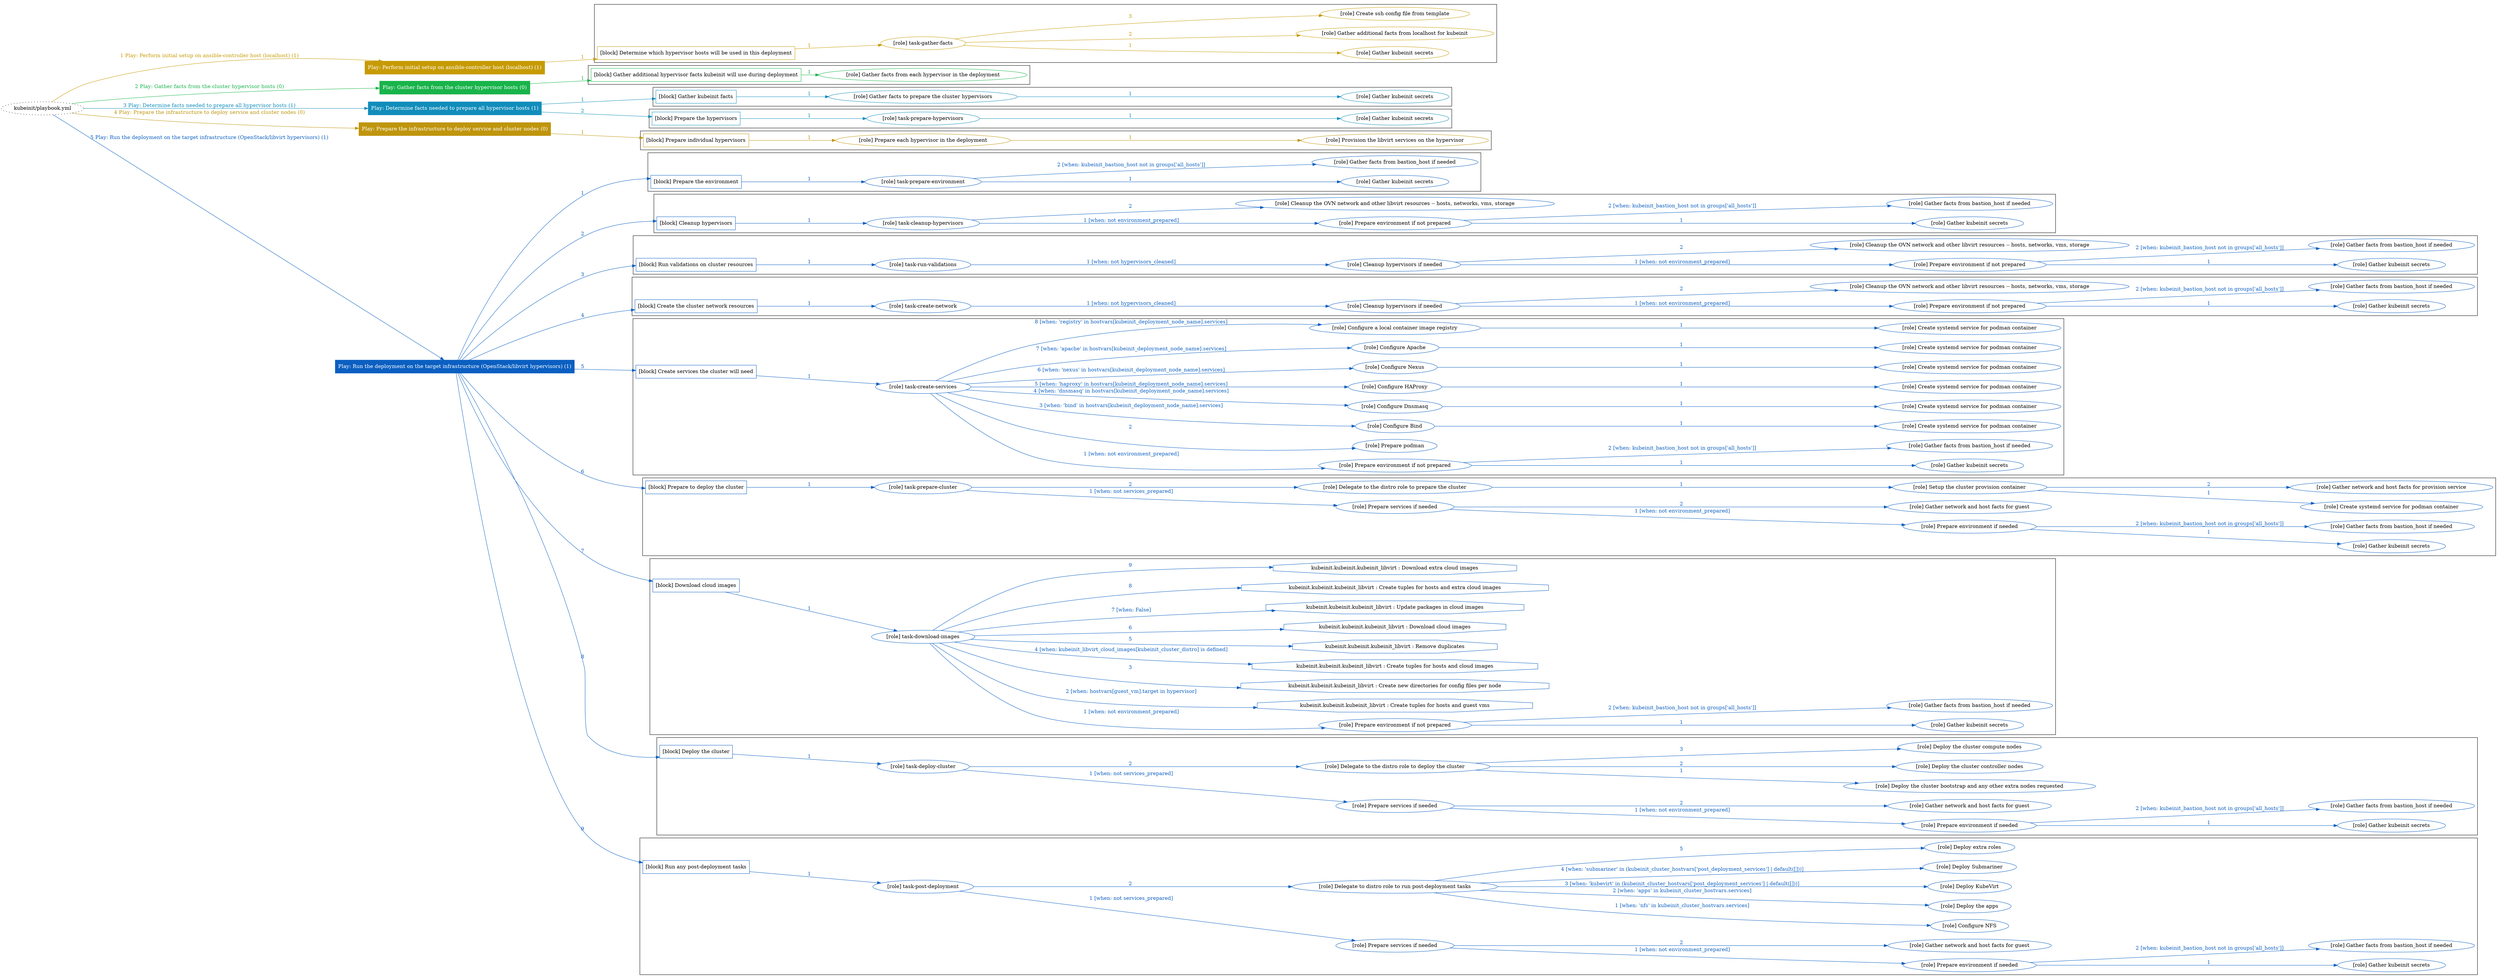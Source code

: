 digraph {
	graph [concentrate=true ordering=in rankdir=LR ratio=fill]
	edge [esep=5 sep=10]
	"kubeinit/playbook.yml" [URL="/home/runner/work/kubeinit/kubeinit/kubeinit/playbook.yml" id=playbook_58fd63b2 style=dotted]
	"kubeinit/playbook.yml" -> play_621ab7a5 [label="1 Play: Perform initial setup on ansible-controller host (localhost) (1)" color="#c79b05" fontcolor="#c79b05" id=edge_play_621ab7a5 labeltooltip="1 Play: Perform initial setup on ansible-controller host (localhost) (1)" tooltip="1 Play: Perform initial setup on ansible-controller host (localhost) (1)"]
	subgraph "Play: Perform initial setup on ansible-controller host (localhost) (1)" {
		play_621ab7a5 [label="Play: Perform initial setup on ansible-controller host (localhost) (1)" URL="/home/runner/work/kubeinit/kubeinit/kubeinit/playbook.yml" color="#c79b05" fontcolor="#ffffff" id=play_621ab7a5 shape=box style=filled tooltip=localhost]
		play_621ab7a5 -> block_b842061b [label=1 color="#c79b05" fontcolor="#c79b05" id=edge_block_b842061b labeltooltip=1 tooltip=1]
		subgraph cluster_block_b842061b {
			block_b842061b [label="[block] Determine which hypervisor hosts will be used in this deployment" URL="/home/runner/work/kubeinit/kubeinit/kubeinit/playbook.yml" color="#c79b05" id=block_b842061b labeltooltip="Determine which hypervisor hosts will be used in this deployment" shape=box tooltip="Determine which hypervisor hosts will be used in this deployment"]
			block_b842061b -> role_09855eb2 [label="1 " color="#c79b05" fontcolor="#c79b05" id=edge_role_09855eb2 labeltooltip="1 " tooltip="1 "]
			subgraph "task-gather-facts" {
				role_09855eb2 [label="[role] task-gather-facts" URL="/home/runner/work/kubeinit/kubeinit/kubeinit/playbook.yml" color="#c79b05" id=role_09855eb2 tooltip="task-gather-facts"]
				role_09855eb2 -> role_4888c843 [label="1 " color="#c79b05" fontcolor="#c79b05" id=edge_role_4888c843 labeltooltip="1 " tooltip="1 "]
				subgraph "Gather kubeinit secrets" {
					role_4888c843 [label="[role] Gather kubeinit secrets" URL="/home/runner/.ansible/collections/ansible_collections/kubeinit/kubeinit/roles/kubeinit_prepare/tasks/build_hypervisors_group.yml" color="#c79b05" id=role_4888c843 tooltip="Gather kubeinit secrets"]
				}
				role_09855eb2 -> role_a8d8115f [label="2 " color="#c79b05" fontcolor="#c79b05" id=edge_role_a8d8115f labeltooltip="2 " tooltip="2 "]
				subgraph "Gather additional facts from localhost for kubeinit" {
					role_a8d8115f [label="[role] Gather additional facts from localhost for kubeinit" URL="/home/runner/.ansible/collections/ansible_collections/kubeinit/kubeinit/roles/kubeinit_prepare/tasks/build_hypervisors_group.yml" color="#c79b05" id=role_a8d8115f tooltip="Gather additional facts from localhost for kubeinit"]
				}
				role_09855eb2 -> role_02af2875 [label="3 " color="#c79b05" fontcolor="#c79b05" id=edge_role_02af2875 labeltooltip="3 " tooltip="3 "]
				subgraph "Create ssh config file from template" {
					role_02af2875 [label="[role] Create ssh config file from template" URL="/home/runner/.ansible/collections/ansible_collections/kubeinit/kubeinit/roles/kubeinit_prepare/tasks/build_hypervisors_group.yml" color="#c79b05" id=role_02af2875 tooltip="Create ssh config file from template"]
				}
			}
		}
	}
	"kubeinit/playbook.yml" -> play_5e79ee73 [label="2 Play: Gather facts from the cluster hypervisor hosts (0)" color="#18b44a" fontcolor="#18b44a" id=edge_play_5e79ee73 labeltooltip="2 Play: Gather facts from the cluster hypervisor hosts (0)" tooltip="2 Play: Gather facts from the cluster hypervisor hosts (0)"]
	subgraph "Play: Gather facts from the cluster hypervisor hosts (0)" {
		play_5e79ee73 [label="Play: Gather facts from the cluster hypervisor hosts (0)" URL="/home/runner/work/kubeinit/kubeinit/kubeinit/playbook.yml" color="#18b44a" fontcolor="#ffffff" id=play_5e79ee73 shape=box style=filled tooltip="Play: Gather facts from the cluster hypervisor hosts (0)"]
		play_5e79ee73 -> block_92102580 [label=1 color="#18b44a" fontcolor="#18b44a" id=edge_block_92102580 labeltooltip=1 tooltip=1]
		subgraph cluster_block_92102580 {
			block_92102580 [label="[block] Gather additional hypervisor facts kubeinit will use during deployment" URL="/home/runner/work/kubeinit/kubeinit/kubeinit/playbook.yml" color="#18b44a" id=block_92102580 labeltooltip="Gather additional hypervisor facts kubeinit will use during deployment" shape=box tooltip="Gather additional hypervisor facts kubeinit will use during deployment"]
			block_92102580 -> role_6c990801 [label="1 " color="#18b44a" fontcolor="#18b44a" id=edge_role_6c990801 labeltooltip="1 " tooltip="1 "]
			subgraph "Gather facts from each hypervisor in the deployment" {
				role_6c990801 [label="[role] Gather facts from each hypervisor in the deployment" URL="/home/runner/work/kubeinit/kubeinit/kubeinit/playbook.yml" color="#18b44a" id=role_6c990801 tooltip="Gather facts from each hypervisor in the deployment"]
			}
		}
	}
	"kubeinit/playbook.yml" -> play_cfcd91fe [label="3 Play: Determine facts needed to prepare all hypervisor hosts (1)" color="#118dbb" fontcolor="#118dbb" id=edge_play_cfcd91fe labeltooltip="3 Play: Determine facts needed to prepare all hypervisor hosts (1)" tooltip="3 Play: Determine facts needed to prepare all hypervisor hosts (1)"]
	subgraph "Play: Determine facts needed to prepare all hypervisor hosts (1)" {
		play_cfcd91fe [label="Play: Determine facts needed to prepare all hypervisor hosts (1)" URL="/home/runner/work/kubeinit/kubeinit/kubeinit/playbook.yml" color="#118dbb" fontcolor="#ffffff" id=play_cfcd91fe shape=box style=filled tooltip=localhost]
		play_cfcd91fe -> block_fd24e597 [label=1 color="#118dbb" fontcolor="#118dbb" id=edge_block_fd24e597 labeltooltip=1 tooltip=1]
		subgraph cluster_block_fd24e597 {
			block_fd24e597 [label="[block] Gather kubeinit facts" URL="/home/runner/work/kubeinit/kubeinit/kubeinit/playbook.yml" color="#118dbb" id=block_fd24e597 labeltooltip="Gather kubeinit facts" shape=box tooltip="Gather kubeinit facts"]
			block_fd24e597 -> role_f29afee6 [label="1 " color="#118dbb" fontcolor="#118dbb" id=edge_role_f29afee6 labeltooltip="1 " tooltip="1 "]
			subgraph "Gather facts to prepare the cluster hypervisors" {
				role_f29afee6 [label="[role] Gather facts to prepare the cluster hypervisors" URL="/home/runner/work/kubeinit/kubeinit/kubeinit/playbook.yml" color="#118dbb" id=role_f29afee6 tooltip="Gather facts to prepare the cluster hypervisors"]
				role_f29afee6 -> role_7820cf9d [label="1 " color="#118dbb" fontcolor="#118dbb" id=edge_role_7820cf9d labeltooltip="1 " tooltip="1 "]
				subgraph "Gather kubeinit secrets" {
					role_7820cf9d [label="[role] Gather kubeinit secrets" URL="/home/runner/.ansible/collections/ansible_collections/kubeinit/kubeinit/roles/kubeinit_prepare/tasks/gather_kubeinit_facts.yml" color="#118dbb" id=role_7820cf9d tooltip="Gather kubeinit secrets"]
				}
			}
		}
		play_cfcd91fe -> block_b3fdd9fb [label=2 color="#118dbb" fontcolor="#118dbb" id=edge_block_b3fdd9fb labeltooltip=2 tooltip=2]
		subgraph cluster_block_b3fdd9fb {
			block_b3fdd9fb [label="[block] Prepare the hypervisors" URL="/home/runner/work/kubeinit/kubeinit/kubeinit/playbook.yml" color="#118dbb" id=block_b3fdd9fb labeltooltip="Prepare the hypervisors" shape=box tooltip="Prepare the hypervisors"]
			block_b3fdd9fb -> role_ce1dc0cd [label="1 " color="#118dbb" fontcolor="#118dbb" id=edge_role_ce1dc0cd labeltooltip="1 " tooltip="1 "]
			subgraph "task-prepare-hypervisors" {
				role_ce1dc0cd [label="[role] task-prepare-hypervisors" URL="/home/runner/work/kubeinit/kubeinit/kubeinit/playbook.yml" color="#118dbb" id=role_ce1dc0cd tooltip="task-prepare-hypervisors"]
				role_ce1dc0cd -> role_55a56ba1 [label="1 " color="#118dbb" fontcolor="#118dbb" id=edge_role_55a56ba1 labeltooltip="1 " tooltip="1 "]
				subgraph "Gather kubeinit secrets" {
					role_55a56ba1 [label="[role] Gather kubeinit secrets" URL="/home/runner/.ansible/collections/ansible_collections/kubeinit/kubeinit/roles/kubeinit_prepare/tasks/gather_kubeinit_facts.yml" color="#118dbb" id=role_55a56ba1 tooltip="Gather kubeinit secrets"]
				}
			}
		}
	}
	"kubeinit/playbook.yml" -> play_aaf82c3f [label="4 Play: Prepare the infrastructure to deploy service and cluster nodes (0)" color="#bf950d" fontcolor="#bf950d" id=edge_play_aaf82c3f labeltooltip="4 Play: Prepare the infrastructure to deploy service and cluster nodes (0)" tooltip="4 Play: Prepare the infrastructure to deploy service and cluster nodes (0)"]
	subgraph "Play: Prepare the infrastructure to deploy service and cluster nodes (0)" {
		play_aaf82c3f [label="Play: Prepare the infrastructure to deploy service and cluster nodes (0)" URL="/home/runner/work/kubeinit/kubeinit/kubeinit/playbook.yml" color="#bf950d" fontcolor="#ffffff" id=play_aaf82c3f shape=box style=filled tooltip="Play: Prepare the infrastructure to deploy service and cluster nodes (0)"]
		play_aaf82c3f -> block_456c1c9e [label=1 color="#bf950d" fontcolor="#bf950d" id=edge_block_456c1c9e labeltooltip=1 tooltip=1]
		subgraph cluster_block_456c1c9e {
			block_456c1c9e [label="[block] Prepare individual hypervisors" URL="/home/runner/work/kubeinit/kubeinit/kubeinit/playbook.yml" color="#bf950d" id=block_456c1c9e labeltooltip="Prepare individual hypervisors" shape=box tooltip="Prepare individual hypervisors"]
			block_456c1c9e -> role_3d666ec1 [label="1 " color="#bf950d" fontcolor="#bf950d" id=edge_role_3d666ec1 labeltooltip="1 " tooltip="1 "]
			subgraph "Prepare each hypervisor in the deployment" {
				role_3d666ec1 [label="[role] Prepare each hypervisor in the deployment" URL="/home/runner/work/kubeinit/kubeinit/kubeinit/playbook.yml" color="#bf950d" id=role_3d666ec1 tooltip="Prepare each hypervisor in the deployment"]
				role_3d666ec1 -> role_98d78076 [label="1 " color="#bf950d" fontcolor="#bf950d" id=edge_role_98d78076 labeltooltip="1 " tooltip="1 "]
				subgraph "Provision the libvirt services on the hypervisor" {
					role_98d78076 [label="[role] Provision the libvirt services on the hypervisor" URL="/home/runner/.ansible/collections/ansible_collections/kubeinit/kubeinit/roles/kubeinit_prepare/tasks/prepare_hypervisor.yml" color="#bf950d" id=role_98d78076 tooltip="Provision the libvirt services on the hypervisor"]
				}
			}
		}
	}
	"kubeinit/playbook.yml" -> play_00d7500b [label="5 Play: Run the deployment on the target infrastructure (OpenStack/libvirt hypervisors) (1)" color="#0b5fc1" fontcolor="#0b5fc1" id=edge_play_00d7500b labeltooltip="5 Play: Run the deployment on the target infrastructure (OpenStack/libvirt hypervisors) (1)" tooltip="5 Play: Run the deployment on the target infrastructure (OpenStack/libvirt hypervisors) (1)"]
	subgraph "Play: Run the deployment on the target infrastructure (OpenStack/libvirt hypervisors) (1)" {
		play_00d7500b [label="Play: Run the deployment on the target infrastructure (OpenStack/libvirt hypervisors) (1)" URL="/home/runner/work/kubeinit/kubeinit/kubeinit/playbook.yml" color="#0b5fc1" fontcolor="#ffffff" id=play_00d7500b shape=box style=filled tooltip=localhost]
		play_00d7500b -> block_5387e964 [label=1 color="#0b5fc1" fontcolor="#0b5fc1" id=edge_block_5387e964 labeltooltip=1 tooltip=1]
		subgraph cluster_block_5387e964 {
			block_5387e964 [label="[block] Prepare the environment" URL="/home/runner/work/kubeinit/kubeinit/kubeinit/playbook.yml" color="#0b5fc1" id=block_5387e964 labeltooltip="Prepare the environment" shape=box tooltip="Prepare the environment"]
			block_5387e964 -> role_ce1f2958 [label="1 " color="#0b5fc1" fontcolor="#0b5fc1" id=edge_role_ce1f2958 labeltooltip="1 " tooltip="1 "]
			subgraph "task-prepare-environment" {
				role_ce1f2958 [label="[role] task-prepare-environment" URL="/home/runner/work/kubeinit/kubeinit/kubeinit/playbook.yml" color="#0b5fc1" id=role_ce1f2958 tooltip="task-prepare-environment"]
				role_ce1f2958 -> role_7d6003b4 [label="1 " color="#0b5fc1" fontcolor="#0b5fc1" id=edge_role_7d6003b4 labeltooltip="1 " tooltip="1 "]
				subgraph "Gather kubeinit secrets" {
					role_7d6003b4 [label="[role] Gather kubeinit secrets" URL="/home/runner/.ansible/collections/ansible_collections/kubeinit/kubeinit/roles/kubeinit_prepare/tasks/gather_kubeinit_facts.yml" color="#0b5fc1" id=role_7d6003b4 tooltip="Gather kubeinit secrets"]
				}
				role_ce1f2958 -> role_73c0700a [label="2 [when: kubeinit_bastion_host not in groups['all_hosts']]" color="#0b5fc1" fontcolor="#0b5fc1" id=edge_role_73c0700a labeltooltip="2 [when: kubeinit_bastion_host not in groups['all_hosts']]" tooltip="2 [when: kubeinit_bastion_host not in groups['all_hosts']]"]
				subgraph "Gather facts from bastion_host if needed" {
					role_73c0700a [label="[role] Gather facts from bastion_host if needed" URL="/home/runner/.ansible/collections/ansible_collections/kubeinit/kubeinit/roles/kubeinit_prepare/tasks/main.yml" color="#0b5fc1" id=role_73c0700a tooltip="Gather facts from bastion_host if needed"]
				}
			}
		}
		play_00d7500b -> block_3adebd76 [label=2 color="#0b5fc1" fontcolor="#0b5fc1" id=edge_block_3adebd76 labeltooltip=2 tooltip=2]
		subgraph cluster_block_3adebd76 {
			block_3adebd76 [label="[block] Cleanup hypervisors" URL="/home/runner/work/kubeinit/kubeinit/kubeinit/playbook.yml" color="#0b5fc1" id=block_3adebd76 labeltooltip="Cleanup hypervisors" shape=box tooltip="Cleanup hypervisors"]
			block_3adebd76 -> role_9b33be0a [label="1 " color="#0b5fc1" fontcolor="#0b5fc1" id=edge_role_9b33be0a labeltooltip="1 " tooltip="1 "]
			subgraph "task-cleanup-hypervisors" {
				role_9b33be0a [label="[role] task-cleanup-hypervisors" URL="/home/runner/work/kubeinit/kubeinit/kubeinit/playbook.yml" color="#0b5fc1" id=role_9b33be0a tooltip="task-cleanup-hypervisors"]
				role_9b33be0a -> role_3c5fc301 [label="1 [when: not environment_prepared]" color="#0b5fc1" fontcolor="#0b5fc1" id=edge_role_3c5fc301 labeltooltip="1 [when: not environment_prepared]" tooltip="1 [when: not environment_prepared]"]
				subgraph "Prepare environment if not prepared" {
					role_3c5fc301 [label="[role] Prepare environment if not prepared" URL="/home/runner/.ansible/collections/ansible_collections/kubeinit/kubeinit/roles/kubeinit_libvirt/tasks/cleanup_hypervisors.yml" color="#0b5fc1" id=role_3c5fc301 tooltip="Prepare environment if not prepared"]
					role_3c5fc301 -> role_42ae0ea5 [label="1 " color="#0b5fc1" fontcolor="#0b5fc1" id=edge_role_42ae0ea5 labeltooltip="1 " tooltip="1 "]
					subgraph "Gather kubeinit secrets" {
						role_42ae0ea5 [label="[role] Gather kubeinit secrets" URL="/home/runner/.ansible/collections/ansible_collections/kubeinit/kubeinit/roles/kubeinit_prepare/tasks/gather_kubeinit_facts.yml" color="#0b5fc1" id=role_42ae0ea5 tooltip="Gather kubeinit secrets"]
					}
					role_3c5fc301 -> role_0b91d1b2 [label="2 [when: kubeinit_bastion_host not in groups['all_hosts']]" color="#0b5fc1" fontcolor="#0b5fc1" id=edge_role_0b91d1b2 labeltooltip="2 [when: kubeinit_bastion_host not in groups['all_hosts']]" tooltip="2 [when: kubeinit_bastion_host not in groups['all_hosts']]"]
					subgraph "Gather facts from bastion_host if needed" {
						role_0b91d1b2 [label="[role] Gather facts from bastion_host if needed" URL="/home/runner/.ansible/collections/ansible_collections/kubeinit/kubeinit/roles/kubeinit_prepare/tasks/main.yml" color="#0b5fc1" id=role_0b91d1b2 tooltip="Gather facts from bastion_host if needed"]
					}
				}
				role_9b33be0a -> role_905a8637 [label="2 " color="#0b5fc1" fontcolor="#0b5fc1" id=edge_role_905a8637 labeltooltip="2 " tooltip="2 "]
				subgraph "Cleanup the OVN network and other libvirt resources -- hosts, networks, vms, storage" {
					role_905a8637 [label="[role] Cleanup the OVN network and other libvirt resources -- hosts, networks, vms, storage" URL="/home/runner/.ansible/collections/ansible_collections/kubeinit/kubeinit/roles/kubeinit_libvirt/tasks/cleanup_hypervisors.yml" color="#0b5fc1" id=role_905a8637 tooltip="Cleanup the OVN network and other libvirt resources -- hosts, networks, vms, storage"]
				}
			}
		}
		play_00d7500b -> block_b135e16f [label=3 color="#0b5fc1" fontcolor="#0b5fc1" id=edge_block_b135e16f labeltooltip=3 tooltip=3]
		subgraph cluster_block_b135e16f {
			block_b135e16f [label="[block] Run validations on cluster resources" URL="/home/runner/work/kubeinit/kubeinit/kubeinit/playbook.yml" color="#0b5fc1" id=block_b135e16f labeltooltip="Run validations on cluster resources" shape=box tooltip="Run validations on cluster resources"]
			block_b135e16f -> role_6f6de21f [label="1 " color="#0b5fc1" fontcolor="#0b5fc1" id=edge_role_6f6de21f labeltooltip="1 " tooltip="1 "]
			subgraph "task-run-validations" {
				role_6f6de21f [label="[role] task-run-validations" URL="/home/runner/work/kubeinit/kubeinit/kubeinit/playbook.yml" color="#0b5fc1" id=role_6f6de21f tooltip="task-run-validations"]
				role_6f6de21f -> role_419ae947 [label="1 [when: not hypervisors_cleaned]" color="#0b5fc1" fontcolor="#0b5fc1" id=edge_role_419ae947 labeltooltip="1 [when: not hypervisors_cleaned]" tooltip="1 [when: not hypervisors_cleaned]"]
				subgraph "Cleanup hypervisors if needed" {
					role_419ae947 [label="[role] Cleanup hypervisors if needed" URL="/home/runner/.ansible/collections/ansible_collections/kubeinit/kubeinit/roles/kubeinit_validations/tasks/main.yml" color="#0b5fc1" id=role_419ae947 tooltip="Cleanup hypervisors if needed"]
					role_419ae947 -> role_d0644536 [label="1 [when: not environment_prepared]" color="#0b5fc1" fontcolor="#0b5fc1" id=edge_role_d0644536 labeltooltip="1 [when: not environment_prepared]" tooltip="1 [when: not environment_prepared]"]
					subgraph "Prepare environment if not prepared" {
						role_d0644536 [label="[role] Prepare environment if not prepared" URL="/home/runner/.ansible/collections/ansible_collections/kubeinit/kubeinit/roles/kubeinit_libvirt/tasks/cleanup_hypervisors.yml" color="#0b5fc1" id=role_d0644536 tooltip="Prepare environment if not prepared"]
						role_d0644536 -> role_033141c5 [label="1 " color="#0b5fc1" fontcolor="#0b5fc1" id=edge_role_033141c5 labeltooltip="1 " tooltip="1 "]
						subgraph "Gather kubeinit secrets" {
							role_033141c5 [label="[role] Gather kubeinit secrets" URL="/home/runner/.ansible/collections/ansible_collections/kubeinit/kubeinit/roles/kubeinit_prepare/tasks/gather_kubeinit_facts.yml" color="#0b5fc1" id=role_033141c5 tooltip="Gather kubeinit secrets"]
						}
						role_d0644536 -> role_26749bf9 [label="2 [when: kubeinit_bastion_host not in groups['all_hosts']]" color="#0b5fc1" fontcolor="#0b5fc1" id=edge_role_26749bf9 labeltooltip="2 [when: kubeinit_bastion_host not in groups['all_hosts']]" tooltip="2 [when: kubeinit_bastion_host not in groups['all_hosts']]"]
						subgraph "Gather facts from bastion_host if needed" {
							role_26749bf9 [label="[role] Gather facts from bastion_host if needed" URL="/home/runner/.ansible/collections/ansible_collections/kubeinit/kubeinit/roles/kubeinit_prepare/tasks/main.yml" color="#0b5fc1" id=role_26749bf9 tooltip="Gather facts from bastion_host if needed"]
						}
					}
					role_419ae947 -> role_79fea801 [label="2 " color="#0b5fc1" fontcolor="#0b5fc1" id=edge_role_79fea801 labeltooltip="2 " tooltip="2 "]
					subgraph "Cleanup the OVN network and other libvirt resources -- hosts, networks, vms, storage" {
						role_79fea801 [label="[role] Cleanup the OVN network and other libvirt resources -- hosts, networks, vms, storage" URL="/home/runner/.ansible/collections/ansible_collections/kubeinit/kubeinit/roles/kubeinit_libvirt/tasks/cleanup_hypervisors.yml" color="#0b5fc1" id=role_79fea801 tooltip="Cleanup the OVN network and other libvirt resources -- hosts, networks, vms, storage"]
					}
				}
			}
		}
		play_00d7500b -> block_30dbbeef [label=4 color="#0b5fc1" fontcolor="#0b5fc1" id=edge_block_30dbbeef labeltooltip=4 tooltip=4]
		subgraph cluster_block_30dbbeef {
			block_30dbbeef [label="[block] Create the cluster network resources" URL="/home/runner/work/kubeinit/kubeinit/kubeinit/playbook.yml" color="#0b5fc1" id=block_30dbbeef labeltooltip="Create the cluster network resources" shape=box tooltip="Create the cluster network resources"]
			block_30dbbeef -> role_31f18450 [label="1 " color="#0b5fc1" fontcolor="#0b5fc1" id=edge_role_31f18450 labeltooltip="1 " tooltip="1 "]
			subgraph "task-create-network" {
				role_31f18450 [label="[role] task-create-network" URL="/home/runner/work/kubeinit/kubeinit/kubeinit/playbook.yml" color="#0b5fc1" id=role_31f18450 tooltip="task-create-network"]
				role_31f18450 -> role_fb487a66 [label="1 [when: not hypervisors_cleaned]" color="#0b5fc1" fontcolor="#0b5fc1" id=edge_role_fb487a66 labeltooltip="1 [when: not hypervisors_cleaned]" tooltip="1 [when: not hypervisors_cleaned]"]
				subgraph "Cleanup hypervisors if needed" {
					role_fb487a66 [label="[role] Cleanup hypervisors if needed" URL="/home/runner/.ansible/collections/ansible_collections/kubeinit/kubeinit/roles/kubeinit_libvirt/tasks/create_network.yml" color="#0b5fc1" id=role_fb487a66 tooltip="Cleanup hypervisors if needed"]
					role_fb487a66 -> role_b0031765 [label="1 [when: not environment_prepared]" color="#0b5fc1" fontcolor="#0b5fc1" id=edge_role_b0031765 labeltooltip="1 [when: not environment_prepared]" tooltip="1 [when: not environment_prepared]"]
					subgraph "Prepare environment if not prepared" {
						role_b0031765 [label="[role] Prepare environment if not prepared" URL="/home/runner/.ansible/collections/ansible_collections/kubeinit/kubeinit/roles/kubeinit_libvirt/tasks/cleanup_hypervisors.yml" color="#0b5fc1" id=role_b0031765 tooltip="Prepare environment if not prepared"]
						role_b0031765 -> role_24596401 [label="1 " color="#0b5fc1" fontcolor="#0b5fc1" id=edge_role_24596401 labeltooltip="1 " tooltip="1 "]
						subgraph "Gather kubeinit secrets" {
							role_24596401 [label="[role] Gather kubeinit secrets" URL="/home/runner/.ansible/collections/ansible_collections/kubeinit/kubeinit/roles/kubeinit_prepare/tasks/gather_kubeinit_facts.yml" color="#0b5fc1" id=role_24596401 tooltip="Gather kubeinit secrets"]
						}
						role_b0031765 -> role_e6f70e2c [label="2 [when: kubeinit_bastion_host not in groups['all_hosts']]" color="#0b5fc1" fontcolor="#0b5fc1" id=edge_role_e6f70e2c labeltooltip="2 [when: kubeinit_bastion_host not in groups['all_hosts']]" tooltip="2 [when: kubeinit_bastion_host not in groups['all_hosts']]"]
						subgraph "Gather facts from bastion_host if needed" {
							role_e6f70e2c [label="[role] Gather facts from bastion_host if needed" URL="/home/runner/.ansible/collections/ansible_collections/kubeinit/kubeinit/roles/kubeinit_prepare/tasks/main.yml" color="#0b5fc1" id=role_e6f70e2c tooltip="Gather facts from bastion_host if needed"]
						}
					}
					role_fb487a66 -> role_f90ce97d [label="2 " color="#0b5fc1" fontcolor="#0b5fc1" id=edge_role_f90ce97d labeltooltip="2 " tooltip="2 "]
					subgraph "Cleanup the OVN network and other libvirt resources -- hosts, networks, vms, storage" {
						role_f90ce97d [label="[role] Cleanup the OVN network and other libvirt resources -- hosts, networks, vms, storage" URL="/home/runner/.ansible/collections/ansible_collections/kubeinit/kubeinit/roles/kubeinit_libvirt/tasks/cleanup_hypervisors.yml" color="#0b5fc1" id=role_f90ce97d tooltip="Cleanup the OVN network and other libvirt resources -- hosts, networks, vms, storage"]
					}
				}
			}
		}
		play_00d7500b -> block_f3e78188 [label=5 color="#0b5fc1" fontcolor="#0b5fc1" id=edge_block_f3e78188 labeltooltip=5 tooltip=5]
		subgraph cluster_block_f3e78188 {
			block_f3e78188 [label="[block] Create services the cluster will need" URL="/home/runner/work/kubeinit/kubeinit/kubeinit/playbook.yml" color="#0b5fc1" id=block_f3e78188 labeltooltip="Create services the cluster will need" shape=box tooltip="Create services the cluster will need"]
			block_f3e78188 -> role_0ad7b28f [label="1 " color="#0b5fc1" fontcolor="#0b5fc1" id=edge_role_0ad7b28f labeltooltip="1 " tooltip="1 "]
			subgraph "task-create-services" {
				role_0ad7b28f [label="[role] task-create-services" URL="/home/runner/work/kubeinit/kubeinit/kubeinit/playbook.yml" color="#0b5fc1" id=role_0ad7b28f tooltip="task-create-services"]
				role_0ad7b28f -> role_391226bb [label="1 [when: not environment_prepared]" color="#0b5fc1" fontcolor="#0b5fc1" id=edge_role_391226bb labeltooltip="1 [when: not environment_prepared]" tooltip="1 [when: not environment_prepared]"]
				subgraph "Prepare environment if not prepared" {
					role_391226bb [label="[role] Prepare environment if not prepared" URL="/home/runner/.ansible/collections/ansible_collections/kubeinit/kubeinit/roles/kubeinit_services/tasks/main.yml" color="#0b5fc1" id=role_391226bb tooltip="Prepare environment if not prepared"]
					role_391226bb -> role_f88cb421 [label="1 " color="#0b5fc1" fontcolor="#0b5fc1" id=edge_role_f88cb421 labeltooltip="1 " tooltip="1 "]
					subgraph "Gather kubeinit secrets" {
						role_f88cb421 [label="[role] Gather kubeinit secrets" URL="/home/runner/.ansible/collections/ansible_collections/kubeinit/kubeinit/roles/kubeinit_prepare/tasks/gather_kubeinit_facts.yml" color="#0b5fc1" id=role_f88cb421 tooltip="Gather kubeinit secrets"]
					}
					role_391226bb -> role_1e20c14e [label="2 [when: kubeinit_bastion_host not in groups['all_hosts']]" color="#0b5fc1" fontcolor="#0b5fc1" id=edge_role_1e20c14e labeltooltip="2 [when: kubeinit_bastion_host not in groups['all_hosts']]" tooltip="2 [when: kubeinit_bastion_host not in groups['all_hosts']]"]
					subgraph "Gather facts from bastion_host if needed" {
						role_1e20c14e [label="[role] Gather facts from bastion_host if needed" URL="/home/runner/.ansible/collections/ansible_collections/kubeinit/kubeinit/roles/kubeinit_prepare/tasks/main.yml" color="#0b5fc1" id=role_1e20c14e tooltip="Gather facts from bastion_host if needed"]
					}
				}
				role_0ad7b28f -> role_899fc90c [label="2 " color="#0b5fc1" fontcolor="#0b5fc1" id=edge_role_899fc90c labeltooltip="2 " tooltip="2 "]
				subgraph "Prepare podman" {
					role_899fc90c [label="[role] Prepare podman" URL="/home/runner/.ansible/collections/ansible_collections/kubeinit/kubeinit/roles/kubeinit_services/tasks/00_create_service_pod.yml" color="#0b5fc1" id=role_899fc90c tooltip="Prepare podman"]
				}
				role_0ad7b28f -> role_b1fa174a [label="3 [when: 'bind' in hostvars[kubeinit_deployment_node_name].services]" color="#0b5fc1" fontcolor="#0b5fc1" id=edge_role_b1fa174a labeltooltip="3 [when: 'bind' in hostvars[kubeinit_deployment_node_name].services]" tooltip="3 [when: 'bind' in hostvars[kubeinit_deployment_node_name].services]"]
				subgraph "Configure Bind" {
					role_b1fa174a [label="[role] Configure Bind" URL="/home/runner/.ansible/collections/ansible_collections/kubeinit/kubeinit/roles/kubeinit_services/tasks/start_services_containers.yml" color="#0b5fc1" id=role_b1fa174a tooltip="Configure Bind"]
					role_b1fa174a -> role_f3ae9878 [label="1 " color="#0b5fc1" fontcolor="#0b5fc1" id=edge_role_f3ae9878 labeltooltip="1 " tooltip="1 "]
					subgraph "Create systemd service for podman container" {
						role_f3ae9878 [label="[role] Create systemd service for podman container" URL="/home/runner/.ansible/collections/ansible_collections/kubeinit/kubeinit/roles/kubeinit_bind/tasks/main.yml" color="#0b5fc1" id=role_f3ae9878 tooltip="Create systemd service for podman container"]
					}
				}
				role_0ad7b28f -> role_d27593ce [label="4 [when: 'dnsmasq' in hostvars[kubeinit_deployment_node_name].services]" color="#0b5fc1" fontcolor="#0b5fc1" id=edge_role_d27593ce labeltooltip="4 [when: 'dnsmasq' in hostvars[kubeinit_deployment_node_name].services]" tooltip="4 [when: 'dnsmasq' in hostvars[kubeinit_deployment_node_name].services]"]
				subgraph "Configure Dnsmasq" {
					role_d27593ce [label="[role] Configure Dnsmasq" URL="/home/runner/.ansible/collections/ansible_collections/kubeinit/kubeinit/roles/kubeinit_services/tasks/start_services_containers.yml" color="#0b5fc1" id=role_d27593ce tooltip="Configure Dnsmasq"]
					role_d27593ce -> role_4fd3aa10 [label="1 " color="#0b5fc1" fontcolor="#0b5fc1" id=edge_role_4fd3aa10 labeltooltip="1 " tooltip="1 "]
					subgraph "Create systemd service for podman container" {
						role_4fd3aa10 [label="[role] Create systemd service for podman container" URL="/home/runner/.ansible/collections/ansible_collections/kubeinit/kubeinit/roles/kubeinit_dnsmasq/tasks/main.yml" color="#0b5fc1" id=role_4fd3aa10 tooltip="Create systemd service for podman container"]
					}
				}
				role_0ad7b28f -> role_eb9618e4 [label="5 [when: 'haproxy' in hostvars[kubeinit_deployment_node_name].services]" color="#0b5fc1" fontcolor="#0b5fc1" id=edge_role_eb9618e4 labeltooltip="5 [when: 'haproxy' in hostvars[kubeinit_deployment_node_name].services]" tooltip="5 [when: 'haproxy' in hostvars[kubeinit_deployment_node_name].services]"]
				subgraph "Configure HAProxy" {
					role_eb9618e4 [label="[role] Configure HAProxy" URL="/home/runner/.ansible/collections/ansible_collections/kubeinit/kubeinit/roles/kubeinit_services/tasks/start_services_containers.yml" color="#0b5fc1" id=role_eb9618e4 tooltip="Configure HAProxy"]
					role_eb9618e4 -> role_f79ed1b9 [label="1 " color="#0b5fc1" fontcolor="#0b5fc1" id=edge_role_f79ed1b9 labeltooltip="1 " tooltip="1 "]
					subgraph "Create systemd service for podman container" {
						role_f79ed1b9 [label="[role] Create systemd service for podman container" URL="/home/runner/.ansible/collections/ansible_collections/kubeinit/kubeinit/roles/kubeinit_haproxy/tasks/main.yml" color="#0b5fc1" id=role_f79ed1b9 tooltip="Create systemd service for podman container"]
					}
				}
				role_0ad7b28f -> role_3c6f70ff [label="6 [when: 'nexus' in hostvars[kubeinit_deployment_node_name].services]" color="#0b5fc1" fontcolor="#0b5fc1" id=edge_role_3c6f70ff labeltooltip="6 [when: 'nexus' in hostvars[kubeinit_deployment_node_name].services]" tooltip="6 [when: 'nexus' in hostvars[kubeinit_deployment_node_name].services]"]
				subgraph "Configure Nexus" {
					role_3c6f70ff [label="[role] Configure Nexus" URL="/home/runner/.ansible/collections/ansible_collections/kubeinit/kubeinit/roles/kubeinit_services/tasks/start_services_containers.yml" color="#0b5fc1" id=role_3c6f70ff tooltip="Configure Nexus"]
					role_3c6f70ff -> role_d4c557f7 [label="1 " color="#0b5fc1" fontcolor="#0b5fc1" id=edge_role_d4c557f7 labeltooltip="1 " tooltip="1 "]
					subgraph "Create systemd service for podman container" {
						role_d4c557f7 [label="[role] Create systemd service for podman container" URL="/home/runner/.ansible/collections/ansible_collections/kubeinit/kubeinit/roles/kubeinit_nexus/tasks/main.yml" color="#0b5fc1" id=role_d4c557f7 tooltip="Create systemd service for podman container"]
					}
				}
				role_0ad7b28f -> role_cbcf1517 [label="7 [when: 'apache' in hostvars[kubeinit_deployment_node_name].services]" color="#0b5fc1" fontcolor="#0b5fc1" id=edge_role_cbcf1517 labeltooltip="7 [when: 'apache' in hostvars[kubeinit_deployment_node_name].services]" tooltip="7 [when: 'apache' in hostvars[kubeinit_deployment_node_name].services]"]
				subgraph "Configure Apache" {
					role_cbcf1517 [label="[role] Configure Apache" URL="/home/runner/.ansible/collections/ansible_collections/kubeinit/kubeinit/roles/kubeinit_services/tasks/start_services_containers.yml" color="#0b5fc1" id=role_cbcf1517 tooltip="Configure Apache"]
					role_cbcf1517 -> role_2765e38b [label="1 " color="#0b5fc1" fontcolor="#0b5fc1" id=edge_role_2765e38b labeltooltip="1 " tooltip="1 "]
					subgraph "Create systemd service for podman container" {
						role_2765e38b [label="[role] Create systemd service for podman container" URL="/home/runner/.ansible/collections/ansible_collections/kubeinit/kubeinit/roles/kubeinit_apache/tasks/main.yml" color="#0b5fc1" id=role_2765e38b tooltip="Create systemd service for podman container"]
					}
				}
				role_0ad7b28f -> role_e54b6d52 [label="8 [when: 'registry' in hostvars[kubeinit_deployment_node_name].services]" color="#0b5fc1" fontcolor="#0b5fc1" id=edge_role_e54b6d52 labeltooltip="8 [when: 'registry' in hostvars[kubeinit_deployment_node_name].services]" tooltip="8 [when: 'registry' in hostvars[kubeinit_deployment_node_name].services]"]
				subgraph "Configure a local container image registry" {
					role_e54b6d52 [label="[role] Configure a local container image registry" URL="/home/runner/.ansible/collections/ansible_collections/kubeinit/kubeinit/roles/kubeinit_services/tasks/start_services_containers.yml" color="#0b5fc1" id=role_e54b6d52 tooltip="Configure a local container image registry"]
					role_e54b6d52 -> role_84cb2262 [label="1 " color="#0b5fc1" fontcolor="#0b5fc1" id=edge_role_84cb2262 labeltooltip="1 " tooltip="1 "]
					subgraph "Create systemd service for podman container" {
						role_84cb2262 [label="[role] Create systemd service for podman container" URL="/home/runner/.ansible/collections/ansible_collections/kubeinit/kubeinit/roles/kubeinit_registry/tasks/main.yml" color="#0b5fc1" id=role_84cb2262 tooltip="Create systemd service for podman container"]
					}
				}
			}
		}
		play_00d7500b -> block_a2f1160e [label=6 color="#0b5fc1" fontcolor="#0b5fc1" id=edge_block_a2f1160e labeltooltip=6 tooltip=6]
		subgraph cluster_block_a2f1160e {
			block_a2f1160e [label="[block] Prepare to deploy the cluster" URL="/home/runner/work/kubeinit/kubeinit/kubeinit/playbook.yml" color="#0b5fc1" id=block_a2f1160e labeltooltip="Prepare to deploy the cluster" shape=box tooltip="Prepare to deploy the cluster"]
			block_a2f1160e -> role_1085741b [label="1 " color="#0b5fc1" fontcolor="#0b5fc1" id=edge_role_1085741b labeltooltip="1 " tooltip="1 "]
			subgraph "task-prepare-cluster" {
				role_1085741b [label="[role] task-prepare-cluster" URL="/home/runner/work/kubeinit/kubeinit/kubeinit/playbook.yml" color="#0b5fc1" id=role_1085741b tooltip="task-prepare-cluster"]
				role_1085741b -> role_190638b7 [label="1 [when: not services_prepared]" color="#0b5fc1" fontcolor="#0b5fc1" id=edge_role_190638b7 labeltooltip="1 [when: not services_prepared]" tooltip="1 [when: not services_prepared]"]
				subgraph "Prepare services if needed" {
					role_190638b7 [label="[role] Prepare services if needed" URL="/home/runner/.ansible/collections/ansible_collections/kubeinit/kubeinit/roles/kubeinit_prepare/tasks/prepare_cluster.yml" color="#0b5fc1" id=role_190638b7 tooltip="Prepare services if needed"]
					role_190638b7 -> role_aef8f077 [label="1 [when: not environment_prepared]" color="#0b5fc1" fontcolor="#0b5fc1" id=edge_role_aef8f077 labeltooltip="1 [when: not environment_prepared]" tooltip="1 [when: not environment_prepared]"]
					subgraph "Prepare environment if needed" {
						role_aef8f077 [label="[role] Prepare environment if needed" URL="/home/runner/.ansible/collections/ansible_collections/kubeinit/kubeinit/roles/kubeinit_services/tasks/prepare_services.yml" color="#0b5fc1" id=role_aef8f077 tooltip="Prepare environment if needed"]
						role_aef8f077 -> role_6a3353d1 [label="1 " color="#0b5fc1" fontcolor="#0b5fc1" id=edge_role_6a3353d1 labeltooltip="1 " tooltip="1 "]
						subgraph "Gather kubeinit secrets" {
							role_6a3353d1 [label="[role] Gather kubeinit secrets" URL="/home/runner/.ansible/collections/ansible_collections/kubeinit/kubeinit/roles/kubeinit_prepare/tasks/gather_kubeinit_facts.yml" color="#0b5fc1" id=role_6a3353d1 tooltip="Gather kubeinit secrets"]
						}
						role_aef8f077 -> role_0f6a2e21 [label="2 [when: kubeinit_bastion_host not in groups['all_hosts']]" color="#0b5fc1" fontcolor="#0b5fc1" id=edge_role_0f6a2e21 labeltooltip="2 [when: kubeinit_bastion_host not in groups['all_hosts']]" tooltip="2 [when: kubeinit_bastion_host not in groups['all_hosts']]"]
						subgraph "Gather facts from bastion_host if needed" {
							role_0f6a2e21 [label="[role] Gather facts from bastion_host if needed" URL="/home/runner/.ansible/collections/ansible_collections/kubeinit/kubeinit/roles/kubeinit_prepare/tasks/main.yml" color="#0b5fc1" id=role_0f6a2e21 tooltip="Gather facts from bastion_host if needed"]
						}
					}
					role_190638b7 -> role_8d4484ca [label="2 " color="#0b5fc1" fontcolor="#0b5fc1" id=edge_role_8d4484ca labeltooltip="2 " tooltip="2 "]
					subgraph "Gather network and host facts for guest" {
						role_8d4484ca [label="[role] Gather network and host facts for guest" URL="/home/runner/.ansible/collections/ansible_collections/kubeinit/kubeinit/roles/kubeinit_services/tasks/prepare_services.yml" color="#0b5fc1" id=role_8d4484ca tooltip="Gather network and host facts for guest"]
					}
				}
				role_1085741b -> role_d4e723df [label="2 " color="#0b5fc1" fontcolor="#0b5fc1" id=edge_role_d4e723df labeltooltip="2 " tooltip="2 "]
				subgraph "Delegate to the distro role to prepare the cluster" {
					role_d4e723df [label="[role] Delegate to the distro role to prepare the cluster" URL="/home/runner/.ansible/collections/ansible_collections/kubeinit/kubeinit/roles/kubeinit_prepare/tasks/prepare_cluster.yml" color="#0b5fc1" id=role_d4e723df tooltip="Delegate to the distro role to prepare the cluster"]
					role_d4e723df -> role_4037b3fc [label="1 " color="#0b5fc1" fontcolor="#0b5fc1" id=edge_role_4037b3fc labeltooltip="1 " tooltip="1 "]
					subgraph "Setup the cluster provision container" {
						role_4037b3fc [label="[role] Setup the cluster provision container" URL="/home/runner/.ansible/collections/ansible_collections/kubeinit/kubeinit/roles/kubeinit_openshift/tasks/prepare_cluster.yml" color="#0b5fc1" id=role_4037b3fc tooltip="Setup the cluster provision container"]
						role_4037b3fc -> role_72c6677a [label="1 " color="#0b5fc1" fontcolor="#0b5fc1" id=edge_role_72c6677a labeltooltip="1 " tooltip="1 "]
						subgraph "Create systemd service for podman container" {
							role_72c6677a [label="[role] Create systemd service for podman container" URL="/home/runner/.ansible/collections/ansible_collections/kubeinit/kubeinit/roles/kubeinit_services/tasks/create_provision_container.yml" color="#0b5fc1" id=role_72c6677a tooltip="Create systemd service for podman container"]
						}
						role_4037b3fc -> role_775a20b9 [label="2 " color="#0b5fc1" fontcolor="#0b5fc1" id=edge_role_775a20b9 labeltooltip="2 " tooltip="2 "]
						subgraph "Gather network and host facts for provision service" {
							role_775a20b9 [label="[role] Gather network and host facts for provision service" URL="/home/runner/.ansible/collections/ansible_collections/kubeinit/kubeinit/roles/kubeinit_services/tasks/create_provision_container.yml" color="#0b5fc1" id=role_775a20b9 tooltip="Gather network and host facts for provision service"]
						}
					}
				}
			}
		}
		play_00d7500b -> block_f4c21a68 [label=7 color="#0b5fc1" fontcolor="#0b5fc1" id=edge_block_f4c21a68 labeltooltip=7 tooltip=7]
		subgraph cluster_block_f4c21a68 {
			block_f4c21a68 [label="[block] Download cloud images" URL="/home/runner/work/kubeinit/kubeinit/kubeinit/playbook.yml" color="#0b5fc1" id=block_f4c21a68 labeltooltip="Download cloud images" shape=box tooltip="Download cloud images"]
			block_f4c21a68 -> role_11c52fc6 [label="1 " color="#0b5fc1" fontcolor="#0b5fc1" id=edge_role_11c52fc6 labeltooltip="1 " tooltip="1 "]
			subgraph "task-download-images" {
				role_11c52fc6 [label="[role] task-download-images" URL="/home/runner/work/kubeinit/kubeinit/kubeinit/playbook.yml" color="#0b5fc1" id=role_11c52fc6 tooltip="task-download-images"]
				role_11c52fc6 -> role_4b345f61 [label="1 [when: not environment_prepared]" color="#0b5fc1" fontcolor="#0b5fc1" id=edge_role_4b345f61 labeltooltip="1 [when: not environment_prepared]" tooltip="1 [when: not environment_prepared]"]
				subgraph "Prepare environment if not prepared" {
					role_4b345f61 [label="[role] Prepare environment if not prepared" URL="/home/runner/.ansible/collections/ansible_collections/kubeinit/kubeinit/roles/kubeinit_libvirt/tasks/download_cloud_images.yml" color="#0b5fc1" id=role_4b345f61 tooltip="Prepare environment if not prepared"]
					role_4b345f61 -> role_b1431347 [label="1 " color="#0b5fc1" fontcolor="#0b5fc1" id=edge_role_b1431347 labeltooltip="1 " tooltip="1 "]
					subgraph "Gather kubeinit secrets" {
						role_b1431347 [label="[role] Gather kubeinit secrets" URL="/home/runner/.ansible/collections/ansible_collections/kubeinit/kubeinit/roles/kubeinit_prepare/tasks/gather_kubeinit_facts.yml" color="#0b5fc1" id=role_b1431347 tooltip="Gather kubeinit secrets"]
					}
					role_4b345f61 -> role_59bf717f [label="2 [when: kubeinit_bastion_host not in groups['all_hosts']]" color="#0b5fc1" fontcolor="#0b5fc1" id=edge_role_59bf717f labeltooltip="2 [when: kubeinit_bastion_host not in groups['all_hosts']]" tooltip="2 [when: kubeinit_bastion_host not in groups['all_hosts']]"]
					subgraph "Gather facts from bastion_host if needed" {
						role_59bf717f [label="[role] Gather facts from bastion_host if needed" URL="/home/runner/.ansible/collections/ansible_collections/kubeinit/kubeinit/roles/kubeinit_prepare/tasks/main.yml" color="#0b5fc1" id=role_59bf717f tooltip="Gather facts from bastion_host if needed"]
					}
				}
				task_0b5f64cc [label="kubeinit.kubeinit.kubeinit_libvirt : Create tuples for hosts and guest vms" URL="/home/runner/.ansible/collections/ansible_collections/kubeinit/kubeinit/roles/kubeinit_libvirt/tasks/download_cloud_images.yml" color="#0b5fc1" id=task_0b5f64cc shape=octagon tooltip="kubeinit.kubeinit.kubeinit_libvirt : Create tuples for hosts and guest vms"]
				role_11c52fc6 -> task_0b5f64cc [label="2 [when: hostvars[guest_vm].target in hypervisor]" color="#0b5fc1" fontcolor="#0b5fc1" id=edge_task_0b5f64cc labeltooltip="2 [when: hostvars[guest_vm].target in hypervisor]" tooltip="2 [when: hostvars[guest_vm].target in hypervisor]"]
				task_d3d7b7cc [label="kubeinit.kubeinit.kubeinit_libvirt : Create new directories for config files per node" URL="/home/runner/.ansible/collections/ansible_collections/kubeinit/kubeinit/roles/kubeinit_libvirt/tasks/download_cloud_images.yml" color="#0b5fc1" id=task_d3d7b7cc shape=octagon tooltip="kubeinit.kubeinit.kubeinit_libvirt : Create new directories for config files per node"]
				role_11c52fc6 -> task_d3d7b7cc [label="3 " color="#0b5fc1" fontcolor="#0b5fc1" id=edge_task_d3d7b7cc labeltooltip="3 " tooltip="3 "]
				task_321402ce [label="kubeinit.kubeinit.kubeinit_libvirt : Create tuples for hosts and cloud images" URL="/home/runner/.ansible/collections/ansible_collections/kubeinit/kubeinit/roles/kubeinit_libvirt/tasks/download_cloud_images.yml" color="#0b5fc1" id=task_321402ce shape=octagon tooltip="kubeinit.kubeinit.kubeinit_libvirt : Create tuples for hosts and cloud images"]
				role_11c52fc6 -> task_321402ce [label="4 [when: kubeinit_libvirt_cloud_images[kubeinit_cluster_distro] is defined]" color="#0b5fc1" fontcolor="#0b5fc1" id=edge_task_321402ce labeltooltip="4 [when: kubeinit_libvirt_cloud_images[kubeinit_cluster_distro] is defined]" tooltip="4 [when: kubeinit_libvirt_cloud_images[kubeinit_cluster_distro] is defined]"]
				task_8187485d [label="kubeinit.kubeinit.kubeinit_libvirt : Remove duplicates" URL="/home/runner/.ansible/collections/ansible_collections/kubeinit/kubeinit/roles/kubeinit_libvirt/tasks/download_cloud_images.yml" color="#0b5fc1" id=task_8187485d shape=octagon tooltip="kubeinit.kubeinit.kubeinit_libvirt : Remove duplicates"]
				role_11c52fc6 -> task_8187485d [label="5 " color="#0b5fc1" fontcolor="#0b5fc1" id=edge_task_8187485d labeltooltip="5 " tooltip="5 "]
				task_869fc1b6 [label="kubeinit.kubeinit.kubeinit_libvirt : Download cloud images" URL="/home/runner/.ansible/collections/ansible_collections/kubeinit/kubeinit/roles/kubeinit_libvirt/tasks/download_cloud_images.yml" color="#0b5fc1" id=task_869fc1b6 shape=octagon tooltip="kubeinit.kubeinit.kubeinit_libvirt : Download cloud images"]
				role_11c52fc6 -> task_869fc1b6 [label="6 " color="#0b5fc1" fontcolor="#0b5fc1" id=edge_task_869fc1b6 labeltooltip="6 " tooltip="6 "]
				task_3283d8c4 [label="kubeinit.kubeinit.kubeinit_libvirt : Update packages in cloud images" URL="/home/runner/.ansible/collections/ansible_collections/kubeinit/kubeinit/roles/kubeinit_libvirt/tasks/download_cloud_images.yml" color="#0b5fc1" id=task_3283d8c4 shape=octagon tooltip="kubeinit.kubeinit.kubeinit_libvirt : Update packages in cloud images"]
				role_11c52fc6 -> task_3283d8c4 [label="7 [when: False]" color="#0b5fc1" fontcolor="#0b5fc1" id=edge_task_3283d8c4 labeltooltip="7 [when: False]" tooltip="7 [when: False]"]
				task_9ce7e119 [label="kubeinit.kubeinit.kubeinit_libvirt : Create tuples for hosts and extra cloud images" URL="/home/runner/.ansible/collections/ansible_collections/kubeinit/kubeinit/roles/kubeinit_libvirt/tasks/download_cloud_images.yml" color="#0b5fc1" id=task_9ce7e119 shape=octagon tooltip="kubeinit.kubeinit.kubeinit_libvirt : Create tuples for hosts and extra cloud images"]
				role_11c52fc6 -> task_9ce7e119 [label="8 " color="#0b5fc1" fontcolor="#0b5fc1" id=edge_task_9ce7e119 labeltooltip="8 " tooltip="8 "]
				task_96064b25 [label="kubeinit.kubeinit.kubeinit_libvirt : Download extra cloud images" URL="/home/runner/.ansible/collections/ansible_collections/kubeinit/kubeinit/roles/kubeinit_libvirt/tasks/download_cloud_images.yml" color="#0b5fc1" id=task_96064b25 shape=octagon tooltip="kubeinit.kubeinit.kubeinit_libvirt : Download extra cloud images"]
				role_11c52fc6 -> task_96064b25 [label="9 " color="#0b5fc1" fontcolor="#0b5fc1" id=edge_task_96064b25 labeltooltip="9 " tooltip="9 "]
			}
		}
		play_00d7500b -> block_de69378a [label=8 color="#0b5fc1" fontcolor="#0b5fc1" id=edge_block_de69378a labeltooltip=8 tooltip=8]
		subgraph cluster_block_de69378a {
			block_de69378a [label="[block] Deploy the cluster" URL="/home/runner/work/kubeinit/kubeinit/kubeinit/playbook.yml" color="#0b5fc1" id=block_de69378a labeltooltip="Deploy the cluster" shape=box tooltip="Deploy the cluster"]
			block_de69378a -> role_7554b045 [label="1 " color="#0b5fc1" fontcolor="#0b5fc1" id=edge_role_7554b045 labeltooltip="1 " tooltip="1 "]
			subgraph "task-deploy-cluster" {
				role_7554b045 [label="[role] task-deploy-cluster" URL="/home/runner/work/kubeinit/kubeinit/kubeinit/playbook.yml" color="#0b5fc1" id=role_7554b045 tooltip="task-deploy-cluster"]
				role_7554b045 -> role_20fb7e98 [label="1 [when: not services_prepared]" color="#0b5fc1" fontcolor="#0b5fc1" id=edge_role_20fb7e98 labeltooltip="1 [when: not services_prepared]" tooltip="1 [when: not services_prepared]"]
				subgraph "Prepare services if needed" {
					role_20fb7e98 [label="[role] Prepare services if needed" URL="/home/runner/.ansible/collections/ansible_collections/kubeinit/kubeinit/roles/kubeinit_prepare/tasks/deploy_cluster.yml" color="#0b5fc1" id=role_20fb7e98 tooltip="Prepare services if needed"]
					role_20fb7e98 -> role_dd6ac709 [label="1 [when: not environment_prepared]" color="#0b5fc1" fontcolor="#0b5fc1" id=edge_role_dd6ac709 labeltooltip="1 [when: not environment_prepared]" tooltip="1 [when: not environment_prepared]"]
					subgraph "Prepare environment if needed" {
						role_dd6ac709 [label="[role] Prepare environment if needed" URL="/home/runner/.ansible/collections/ansible_collections/kubeinit/kubeinit/roles/kubeinit_services/tasks/prepare_services.yml" color="#0b5fc1" id=role_dd6ac709 tooltip="Prepare environment if needed"]
						role_dd6ac709 -> role_b3af4c40 [label="1 " color="#0b5fc1" fontcolor="#0b5fc1" id=edge_role_b3af4c40 labeltooltip="1 " tooltip="1 "]
						subgraph "Gather kubeinit secrets" {
							role_b3af4c40 [label="[role] Gather kubeinit secrets" URL="/home/runner/.ansible/collections/ansible_collections/kubeinit/kubeinit/roles/kubeinit_prepare/tasks/gather_kubeinit_facts.yml" color="#0b5fc1" id=role_b3af4c40 tooltip="Gather kubeinit secrets"]
						}
						role_dd6ac709 -> role_25d7e837 [label="2 [when: kubeinit_bastion_host not in groups['all_hosts']]" color="#0b5fc1" fontcolor="#0b5fc1" id=edge_role_25d7e837 labeltooltip="2 [when: kubeinit_bastion_host not in groups['all_hosts']]" tooltip="2 [when: kubeinit_bastion_host not in groups['all_hosts']]"]
						subgraph "Gather facts from bastion_host if needed" {
							role_25d7e837 [label="[role] Gather facts from bastion_host if needed" URL="/home/runner/.ansible/collections/ansible_collections/kubeinit/kubeinit/roles/kubeinit_prepare/tasks/main.yml" color="#0b5fc1" id=role_25d7e837 tooltip="Gather facts from bastion_host if needed"]
						}
					}
					role_20fb7e98 -> role_486218ac [label="2 " color="#0b5fc1" fontcolor="#0b5fc1" id=edge_role_486218ac labeltooltip="2 " tooltip="2 "]
					subgraph "Gather network and host facts for guest" {
						role_486218ac [label="[role] Gather network and host facts for guest" URL="/home/runner/.ansible/collections/ansible_collections/kubeinit/kubeinit/roles/kubeinit_services/tasks/prepare_services.yml" color="#0b5fc1" id=role_486218ac tooltip="Gather network and host facts for guest"]
					}
				}
				role_7554b045 -> role_6cbb6100 [label="2 " color="#0b5fc1" fontcolor="#0b5fc1" id=edge_role_6cbb6100 labeltooltip="2 " tooltip="2 "]
				subgraph "Delegate to the distro role to deploy the cluster" {
					role_6cbb6100 [label="[role] Delegate to the distro role to deploy the cluster" URL="/home/runner/.ansible/collections/ansible_collections/kubeinit/kubeinit/roles/kubeinit_prepare/tasks/deploy_cluster.yml" color="#0b5fc1" id=role_6cbb6100 tooltip="Delegate to the distro role to deploy the cluster"]
					role_6cbb6100 -> role_62f7005b [label="1 " color="#0b5fc1" fontcolor="#0b5fc1" id=edge_role_62f7005b labeltooltip="1 " tooltip="1 "]
					subgraph "Deploy the cluster bootstrap and any other extra nodes requested" {
						role_62f7005b [label="[role] Deploy the cluster bootstrap and any other extra nodes requested" URL="/home/runner/.ansible/collections/ansible_collections/kubeinit/kubeinit/roles/kubeinit_openshift/tasks/main.yml" color="#0b5fc1" id=role_62f7005b tooltip="Deploy the cluster bootstrap and any other extra nodes requested"]
					}
					role_6cbb6100 -> role_7bbf50ad [label="2 " color="#0b5fc1" fontcolor="#0b5fc1" id=edge_role_7bbf50ad labeltooltip="2 " tooltip="2 "]
					subgraph "Deploy the cluster controller nodes" {
						role_7bbf50ad [label="[role] Deploy the cluster controller nodes" URL="/home/runner/.ansible/collections/ansible_collections/kubeinit/kubeinit/roles/kubeinit_openshift/tasks/main.yml" color="#0b5fc1" id=role_7bbf50ad tooltip="Deploy the cluster controller nodes"]
					}
					role_6cbb6100 -> role_8deb0569 [label="3 " color="#0b5fc1" fontcolor="#0b5fc1" id=edge_role_8deb0569 labeltooltip="3 " tooltip="3 "]
					subgraph "Deploy the cluster compute nodes" {
						role_8deb0569 [label="[role] Deploy the cluster compute nodes" URL="/home/runner/.ansible/collections/ansible_collections/kubeinit/kubeinit/roles/kubeinit_openshift/tasks/main.yml" color="#0b5fc1" id=role_8deb0569 tooltip="Deploy the cluster compute nodes"]
					}
				}
			}
		}
		play_00d7500b -> block_5be375d7 [label=9 color="#0b5fc1" fontcolor="#0b5fc1" id=edge_block_5be375d7 labeltooltip=9 tooltip=9]
		subgraph cluster_block_5be375d7 {
			block_5be375d7 [label="[block] Run any post-deployment tasks" URL="/home/runner/work/kubeinit/kubeinit/kubeinit/playbook.yml" color="#0b5fc1" id=block_5be375d7 labeltooltip="Run any post-deployment tasks" shape=box tooltip="Run any post-deployment tasks"]
			block_5be375d7 -> role_f77eb38a [label="1 " color="#0b5fc1" fontcolor="#0b5fc1" id=edge_role_f77eb38a labeltooltip="1 " tooltip="1 "]
			subgraph "task-post-deployment" {
				role_f77eb38a [label="[role] task-post-deployment" URL="/home/runner/work/kubeinit/kubeinit/kubeinit/playbook.yml" color="#0b5fc1" id=role_f77eb38a tooltip="task-post-deployment"]
				role_f77eb38a -> role_5458cccc [label="1 [when: not services_prepared]" color="#0b5fc1" fontcolor="#0b5fc1" id=edge_role_5458cccc labeltooltip="1 [when: not services_prepared]" tooltip="1 [when: not services_prepared]"]
				subgraph "Prepare services if needed" {
					role_5458cccc [label="[role] Prepare services if needed" URL="/home/runner/.ansible/collections/ansible_collections/kubeinit/kubeinit/roles/kubeinit_prepare/tasks/post_deployment.yml" color="#0b5fc1" id=role_5458cccc tooltip="Prepare services if needed"]
					role_5458cccc -> role_154a0c50 [label="1 [when: not environment_prepared]" color="#0b5fc1" fontcolor="#0b5fc1" id=edge_role_154a0c50 labeltooltip="1 [when: not environment_prepared]" tooltip="1 [when: not environment_prepared]"]
					subgraph "Prepare environment if needed" {
						role_154a0c50 [label="[role] Prepare environment if needed" URL="/home/runner/.ansible/collections/ansible_collections/kubeinit/kubeinit/roles/kubeinit_services/tasks/prepare_services.yml" color="#0b5fc1" id=role_154a0c50 tooltip="Prepare environment if needed"]
						role_154a0c50 -> role_48e44be6 [label="1 " color="#0b5fc1" fontcolor="#0b5fc1" id=edge_role_48e44be6 labeltooltip="1 " tooltip="1 "]
						subgraph "Gather kubeinit secrets" {
							role_48e44be6 [label="[role] Gather kubeinit secrets" URL="/home/runner/.ansible/collections/ansible_collections/kubeinit/kubeinit/roles/kubeinit_prepare/tasks/gather_kubeinit_facts.yml" color="#0b5fc1" id=role_48e44be6 tooltip="Gather kubeinit secrets"]
						}
						role_154a0c50 -> role_dc296332 [label="2 [when: kubeinit_bastion_host not in groups['all_hosts']]" color="#0b5fc1" fontcolor="#0b5fc1" id=edge_role_dc296332 labeltooltip="2 [when: kubeinit_bastion_host not in groups['all_hosts']]" tooltip="2 [when: kubeinit_bastion_host not in groups['all_hosts']]"]
						subgraph "Gather facts from bastion_host if needed" {
							role_dc296332 [label="[role] Gather facts from bastion_host if needed" URL="/home/runner/.ansible/collections/ansible_collections/kubeinit/kubeinit/roles/kubeinit_prepare/tasks/main.yml" color="#0b5fc1" id=role_dc296332 tooltip="Gather facts from bastion_host if needed"]
						}
					}
					role_5458cccc -> role_32d55766 [label="2 " color="#0b5fc1" fontcolor="#0b5fc1" id=edge_role_32d55766 labeltooltip="2 " tooltip="2 "]
					subgraph "Gather network and host facts for guest" {
						role_32d55766 [label="[role] Gather network and host facts for guest" URL="/home/runner/.ansible/collections/ansible_collections/kubeinit/kubeinit/roles/kubeinit_services/tasks/prepare_services.yml" color="#0b5fc1" id=role_32d55766 tooltip="Gather network and host facts for guest"]
					}
				}
				role_f77eb38a -> role_02413990 [label="2 " color="#0b5fc1" fontcolor="#0b5fc1" id=edge_role_02413990 labeltooltip="2 " tooltip="2 "]
				subgraph "Delegate to distro role to run post-deployment tasks" {
					role_02413990 [label="[role] Delegate to distro role to run post-deployment tasks" URL="/home/runner/.ansible/collections/ansible_collections/kubeinit/kubeinit/roles/kubeinit_prepare/tasks/post_deployment.yml" color="#0b5fc1" id=role_02413990 tooltip="Delegate to distro role to run post-deployment tasks"]
					role_02413990 -> role_de986854 [label="1 [when: 'nfs' in kubeinit_cluster_hostvars.services]" color="#0b5fc1" fontcolor="#0b5fc1" id=edge_role_de986854 labeltooltip="1 [when: 'nfs' in kubeinit_cluster_hostvars.services]" tooltip="1 [when: 'nfs' in kubeinit_cluster_hostvars.services]"]
					subgraph "Configure NFS" {
						role_de986854 [label="[role] Configure NFS" URL="/home/runner/.ansible/collections/ansible_collections/kubeinit/kubeinit/roles/kubeinit_openshift/tasks/post_deployment_tasks.yml" color="#0b5fc1" id=role_de986854 tooltip="Configure NFS"]
					}
					role_02413990 -> role_7083b1dd [label="2 [when: 'apps' in kubeinit_cluster_hostvars.services]" color="#0b5fc1" fontcolor="#0b5fc1" id=edge_role_7083b1dd labeltooltip="2 [when: 'apps' in kubeinit_cluster_hostvars.services]" tooltip="2 [when: 'apps' in kubeinit_cluster_hostvars.services]"]
					subgraph "Deploy the apps" {
						role_7083b1dd [label="[role] Deploy the apps" URL="/home/runner/.ansible/collections/ansible_collections/kubeinit/kubeinit/roles/kubeinit_openshift/tasks/post_deployment_tasks.yml" color="#0b5fc1" id=role_7083b1dd tooltip="Deploy the apps"]
					}
					role_02413990 -> role_b9cb44c2 [label="3 [when: 'kubevirt' in (kubeinit_cluster_hostvars['post_deployment_services'] | default([]))]" color="#0b5fc1" fontcolor="#0b5fc1" id=edge_role_b9cb44c2 labeltooltip="3 [when: 'kubevirt' in (kubeinit_cluster_hostvars['post_deployment_services'] | default([]))]" tooltip="3 [when: 'kubevirt' in (kubeinit_cluster_hostvars['post_deployment_services'] | default([]))]"]
					subgraph "Deploy KubeVirt" {
						role_b9cb44c2 [label="[role] Deploy KubeVirt" URL="/home/runner/.ansible/collections/ansible_collections/kubeinit/kubeinit/roles/kubeinit_openshift/tasks/post_deployment_tasks.yml" color="#0b5fc1" id=role_b9cb44c2 tooltip="Deploy KubeVirt"]
					}
					role_02413990 -> role_bfd5bcee [label="4 [when: 'submariner' in (kubeinit_cluster_hostvars['post_deployment_services'] | default([]))]" color="#0b5fc1" fontcolor="#0b5fc1" id=edge_role_bfd5bcee labeltooltip="4 [when: 'submariner' in (kubeinit_cluster_hostvars['post_deployment_services'] | default([]))]" tooltip="4 [when: 'submariner' in (kubeinit_cluster_hostvars['post_deployment_services'] | default([]))]"]
					subgraph "Deploy Submariner" {
						role_bfd5bcee [label="[role] Deploy Submariner" URL="/home/runner/.ansible/collections/ansible_collections/kubeinit/kubeinit/roles/kubeinit_openshift/tasks/post_deployment_tasks.yml" color="#0b5fc1" id=role_bfd5bcee tooltip="Deploy Submariner"]
					}
					role_02413990 -> role_6dd0ccda [label="5 " color="#0b5fc1" fontcolor="#0b5fc1" id=edge_role_6dd0ccda labeltooltip="5 " tooltip="5 "]
					subgraph "Deploy extra roles" {
						role_6dd0ccda [label="[role] Deploy extra roles" URL="/home/runner/.ansible/collections/ansible_collections/kubeinit/kubeinit/roles/kubeinit_openshift/tasks/post_deployment_tasks.yml" color="#0b5fc1" id=role_6dd0ccda tooltip="Deploy extra roles"]
					}
				}
			}
		}
	}
}
